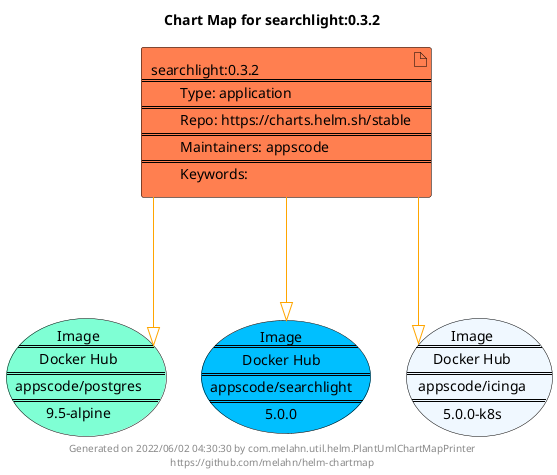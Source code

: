 @startuml
skinparam linetype ortho
skinparam backgroundColor white
skinparam usecaseBorderColor black
skinparam usecaseArrowColor LightSlateGray
skinparam artifactBorderColor black
skinparam artifactArrowColor LightSlateGray

title Chart Map for searchlight:0.3.2

'There is one referenced Helm Chart
artifact "searchlight:0.3.2\n====\n\tType: application\n====\n\tRepo: https://charts.helm.sh/stable\n====\n\tMaintainers: appscode\n====\n\tKeywords: " as searchlight_0_3_2 #Coral

'There are 3 referenced Docker Images
usecase "Image\n====\nDocker Hub\n====\nappscode/postgres\n====\n9.5-alpine" as appscode_postgres_9_5_alpine #Aquamarine
usecase "Image\n====\nDocker Hub\n====\nappscode/searchlight\n====\n5.0.0" as appscode_searchlight_5_0_0 #DeepSkyBlue
usecase "Image\n====\nDocker Hub\n====\nappscode/icinga\n====\n5.0.0-k8s" as appscode_icinga_5_0_0_k8s #AliceBlue

'Chart Dependencies
searchlight_0_3_2--[#orange]-|>appscode_postgres_9_5_alpine
searchlight_0_3_2--[#orange]-|>appscode_icinga_5_0_0_k8s
searchlight_0_3_2--[#orange]-|>appscode_searchlight_5_0_0

center footer Generated on 2022/06/02 04:30:30 by com.melahn.util.helm.PlantUmlChartMapPrinter\nhttps://github.com/melahn/helm-chartmap
@enduml
